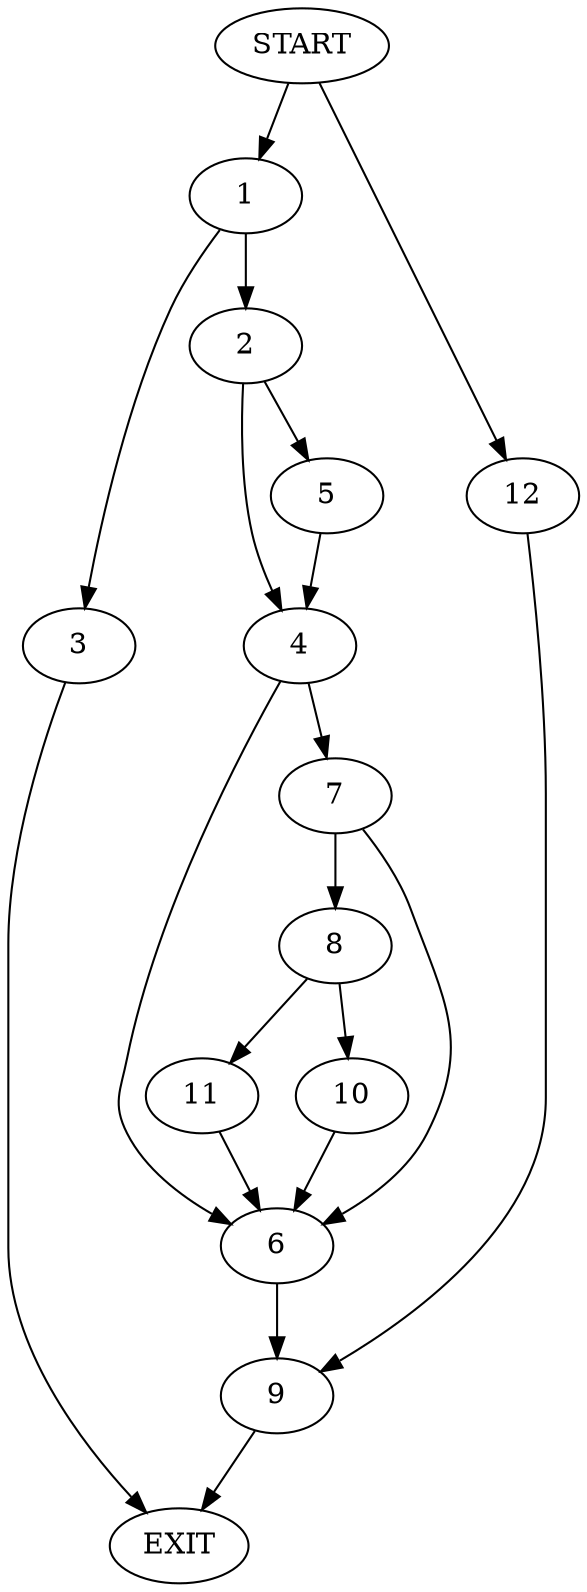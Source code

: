 digraph {
0 [label="START"]
13 [label="EXIT"]
0 -> 1
1 -> 2
1 -> 3
2 -> 4
2 -> 5
3 -> 13
4 -> 6
4 -> 7
5 -> 4
7 -> 6
7 -> 8
6 -> 9
8 -> 10
8 -> 11
11 -> 6
10 -> 6
9 -> 13
0 -> 12
12 -> 9
}
